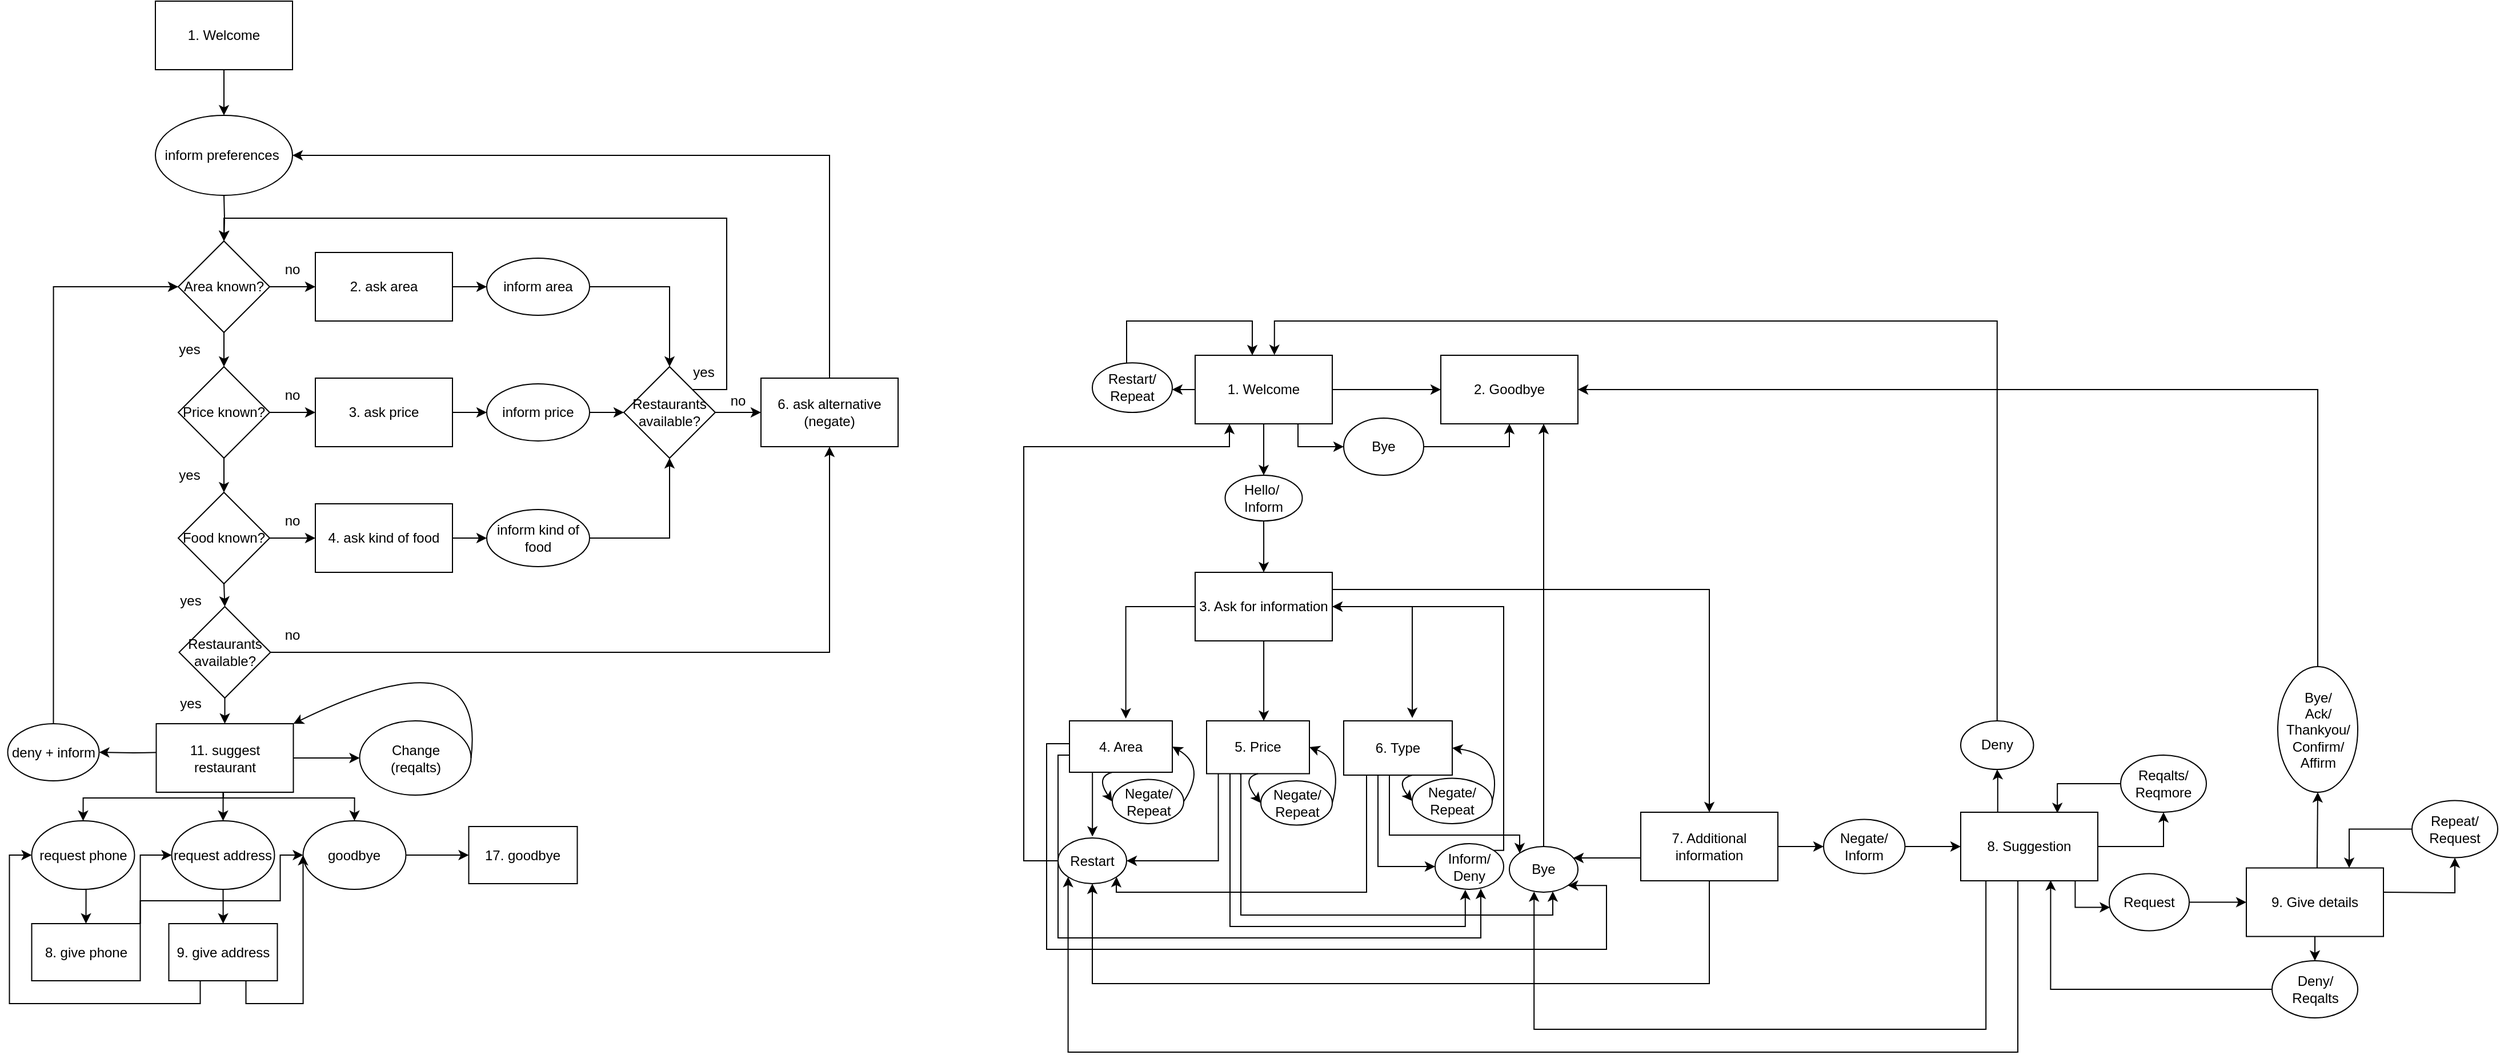 <mxfile version="22.0.0" type="github">
  <diagram name="Seite-1" id="Z--VdE2tIObyakfptAN0">
    <mxGraphModel dx="1434" dy="782" grid="1" gridSize="10" guides="1" tooltips="1" connect="1" arrows="1" fold="1" page="1" pageScale="1" pageWidth="850" pageHeight="1100" math="0" shadow="0">
      <root>
        <mxCell id="0" />
        <mxCell id="1" parent="0" />
        <mxCell id="nFKd9XZwk59usLzo8zVO-6" style="edgeStyle=orthogonalEdgeStyle;rounded=0;orthogonalLoop=1;jettySize=auto;html=1;exitX=0.5;exitY=1;exitDx=0;exitDy=0;entryX=0.5;entryY=0;entryDx=0;entryDy=0;" parent="1" source="nFKd9XZwk59usLzo8zVO-4" target="nFKd9XZwk59usLzo8zVO-13" edge="1">
          <mxGeometry relative="1" as="geometry">
            <mxPoint x="210" y="180" as="targetPoint" />
          </mxGeometry>
        </mxCell>
        <mxCell id="nFKd9XZwk59usLzo8zVO-4" value="1. Welcome" style="rounded=0;whiteSpace=wrap;html=1;" parent="1" vertex="1">
          <mxGeometry x="150" y="70" width="120" height="60" as="geometry" />
        </mxCell>
        <mxCell id="nFKd9XZwk59usLzo8zVO-11" style="edgeStyle=orthogonalEdgeStyle;rounded=0;orthogonalLoop=1;jettySize=auto;html=1;exitX=0.5;exitY=1;exitDx=0;exitDy=0;entryX=0.5;entryY=0;entryDx=0;entryDy=0;" parent="1" target="nFKd9XZwk59usLzo8zVO-12" edge="1">
          <mxGeometry relative="1" as="geometry">
            <mxPoint x="210" y="240" as="sourcePoint" />
            <mxPoint x="210" y="280" as="targetPoint" />
          </mxGeometry>
        </mxCell>
        <mxCell id="nFKd9XZwk59usLzo8zVO-16" style="edgeStyle=orthogonalEdgeStyle;rounded=0;orthogonalLoop=1;jettySize=auto;html=1;exitX=0.5;exitY=1;exitDx=0;exitDy=0;entryX=0.5;entryY=0;entryDx=0;entryDy=0;" parent="1" source="nFKd9XZwk59usLzo8zVO-12" target="nFKd9XZwk59usLzo8zVO-15" edge="1">
          <mxGeometry relative="1" as="geometry" />
        </mxCell>
        <mxCell id="nFKd9XZwk59usLzo8zVO-18" style="edgeStyle=orthogonalEdgeStyle;rounded=0;orthogonalLoop=1;jettySize=auto;html=1;exitX=1;exitY=0.5;exitDx=0;exitDy=0;" parent="1" source="nFKd9XZwk59usLzo8zVO-12" target="nFKd9XZwk59usLzo8zVO-14" edge="1">
          <mxGeometry relative="1" as="geometry" />
        </mxCell>
        <mxCell id="nFKd9XZwk59usLzo8zVO-12" value="Area known?" style="rhombus;whiteSpace=wrap;html=1;" parent="1" vertex="1">
          <mxGeometry x="170" y="280" width="80" height="80" as="geometry" />
        </mxCell>
        <mxCell id="nFKd9XZwk59usLzo8zVO-13" value="inform preferences&amp;nbsp;" style="ellipse;whiteSpace=wrap;html=1;" parent="1" vertex="1">
          <mxGeometry x="150" y="170" width="120" height="70" as="geometry" />
        </mxCell>
        <mxCell id="nFKd9XZwk59usLzo8zVO-37" style="edgeStyle=orthogonalEdgeStyle;rounded=0;orthogonalLoop=1;jettySize=auto;html=1;exitX=1;exitY=0.5;exitDx=0;exitDy=0;entryX=0;entryY=0.5;entryDx=0;entryDy=0;" parent="1" source="nFKd9XZwk59usLzo8zVO-14" target="nFKd9XZwk59usLzo8zVO-30" edge="1">
          <mxGeometry relative="1" as="geometry" />
        </mxCell>
        <mxCell id="nFKd9XZwk59usLzo8zVO-14" value="2. ask area" style="rounded=0;whiteSpace=wrap;html=1;" parent="1" vertex="1">
          <mxGeometry x="290" y="290" width="120" height="60" as="geometry" />
        </mxCell>
        <mxCell id="nFKd9XZwk59usLzo8zVO-21" style="edgeStyle=orthogonalEdgeStyle;rounded=0;orthogonalLoop=1;jettySize=auto;html=1;exitX=0.5;exitY=1;exitDx=0;exitDy=0;entryX=0.5;entryY=0;entryDx=0;entryDy=0;" parent="1" source="nFKd9XZwk59usLzo8zVO-15" target="nFKd9XZwk59usLzo8zVO-20" edge="1">
          <mxGeometry relative="1" as="geometry" />
        </mxCell>
        <mxCell id="nFKd9XZwk59usLzo8zVO-27" style="edgeStyle=orthogonalEdgeStyle;rounded=0;orthogonalLoop=1;jettySize=auto;html=1;exitX=1;exitY=0.5;exitDx=0;exitDy=0;entryX=0;entryY=0.5;entryDx=0;entryDy=0;" parent="1" source="nFKd9XZwk59usLzo8zVO-15" target="nFKd9XZwk59usLzo8zVO-23" edge="1">
          <mxGeometry relative="1" as="geometry" />
        </mxCell>
        <mxCell id="nFKd9XZwk59usLzo8zVO-15" value="Price known?" style="rhombus;whiteSpace=wrap;html=1;" parent="1" vertex="1">
          <mxGeometry x="170" y="390" width="80" height="80" as="geometry" />
        </mxCell>
        <mxCell id="nFKd9XZwk59usLzo8zVO-17" value="yes" style="text;html=1;strokeColor=none;fillColor=none;align=center;verticalAlign=middle;whiteSpace=wrap;rounded=0;" parent="1" vertex="1">
          <mxGeometry x="150" y="360" width="60" height="30" as="geometry" />
        </mxCell>
        <mxCell id="nFKd9XZwk59usLzo8zVO-19" value="no" style="text;html=1;strokeColor=none;fillColor=none;align=center;verticalAlign=middle;whiteSpace=wrap;rounded=0;" parent="1" vertex="1">
          <mxGeometry x="240" y="290" width="60" height="30" as="geometry" />
        </mxCell>
        <mxCell id="nFKd9XZwk59usLzo8zVO-28" style="edgeStyle=orthogonalEdgeStyle;rounded=0;orthogonalLoop=1;jettySize=auto;html=1;exitX=1;exitY=0.5;exitDx=0;exitDy=0;entryX=0;entryY=0.5;entryDx=0;entryDy=0;" parent="1" source="nFKd9XZwk59usLzo8zVO-20" target="nFKd9XZwk59usLzo8zVO-25" edge="1">
          <mxGeometry relative="1" as="geometry" />
        </mxCell>
        <mxCell id="bP_TAvZEBF7LXmz3NIP_-32" style="edgeStyle=orthogonalEdgeStyle;rounded=0;orthogonalLoop=1;jettySize=auto;html=1;exitX=0.5;exitY=1;exitDx=0;exitDy=0;entryX=0.5;entryY=0;entryDx=0;entryDy=0;" parent="1" source="nFKd9XZwk59usLzo8zVO-20" target="bP_TAvZEBF7LXmz3NIP_-31" edge="1">
          <mxGeometry relative="1" as="geometry" />
        </mxCell>
        <mxCell id="nFKd9XZwk59usLzo8zVO-20" value="Food known?" style="rhombus;whiteSpace=wrap;html=1;" parent="1" vertex="1">
          <mxGeometry x="170" y="500" width="80" height="80" as="geometry" />
        </mxCell>
        <mxCell id="nFKd9XZwk59usLzo8zVO-22" value="yes" style="text;html=1;strokeColor=none;fillColor=none;align=center;verticalAlign=middle;whiteSpace=wrap;rounded=0;" parent="1" vertex="1">
          <mxGeometry x="150" y="470" width="60" height="30" as="geometry" />
        </mxCell>
        <mxCell id="nFKd9XZwk59usLzo8zVO-38" style="edgeStyle=orthogonalEdgeStyle;rounded=0;orthogonalLoop=1;jettySize=auto;html=1;exitX=1;exitY=0.5;exitDx=0;exitDy=0;entryX=0;entryY=0.5;entryDx=0;entryDy=0;" parent="1" source="nFKd9XZwk59usLzo8zVO-23" target="nFKd9XZwk59usLzo8zVO-35" edge="1">
          <mxGeometry relative="1" as="geometry" />
        </mxCell>
        <mxCell id="nFKd9XZwk59usLzo8zVO-23" value="3. ask price" style="rounded=0;whiteSpace=wrap;html=1;" parent="1" vertex="1">
          <mxGeometry x="290" y="400" width="120" height="60" as="geometry" />
        </mxCell>
        <mxCell id="nFKd9XZwk59usLzo8zVO-24" value="no" style="text;html=1;strokeColor=none;fillColor=none;align=center;verticalAlign=middle;whiteSpace=wrap;rounded=0;" parent="1" vertex="1">
          <mxGeometry x="240" y="400" width="60" height="30" as="geometry" />
        </mxCell>
        <mxCell id="nFKd9XZwk59usLzo8zVO-44" style="edgeStyle=orthogonalEdgeStyle;rounded=0;orthogonalLoop=1;jettySize=auto;html=1;exitX=1;exitY=0.5;exitDx=0;exitDy=0;entryX=0;entryY=0.5;entryDx=0;entryDy=0;" parent="1" source="nFKd9XZwk59usLzo8zVO-25" target="nFKd9XZwk59usLzo8zVO-41" edge="1">
          <mxGeometry relative="1" as="geometry" />
        </mxCell>
        <mxCell id="nFKd9XZwk59usLzo8zVO-25" value="4. ask kind of food" style="rounded=0;whiteSpace=wrap;html=1;" parent="1" vertex="1">
          <mxGeometry x="290" y="510" width="120" height="60" as="geometry" />
        </mxCell>
        <mxCell id="nFKd9XZwk59usLzo8zVO-26" value="no" style="text;html=1;strokeColor=none;fillColor=none;align=center;verticalAlign=middle;whiteSpace=wrap;rounded=0;" parent="1" vertex="1">
          <mxGeometry x="240" y="510" width="60" height="30" as="geometry" />
        </mxCell>
        <mxCell id="bP_TAvZEBF7LXmz3NIP_-22" style="edgeStyle=orthogonalEdgeStyle;rounded=0;orthogonalLoop=1;jettySize=auto;html=1;exitX=1;exitY=0.5;exitDx=0;exitDy=0;entryX=0.5;entryY=0;entryDx=0;entryDy=0;" parent="1" source="nFKd9XZwk59usLzo8zVO-30" target="nFKd9XZwk59usLzo8zVO-54" edge="1">
          <mxGeometry relative="1" as="geometry" />
        </mxCell>
        <mxCell id="nFKd9XZwk59usLzo8zVO-30" value="inform area" style="ellipse;whiteSpace=wrap;html=1;" parent="1" vertex="1">
          <mxGeometry x="440" y="295" width="90" height="50" as="geometry" />
        </mxCell>
        <mxCell id="bP_TAvZEBF7LXmz3NIP_-23" style="edgeStyle=orthogonalEdgeStyle;rounded=0;orthogonalLoop=1;jettySize=auto;html=1;exitX=1;exitY=0.5;exitDx=0;exitDy=0;entryX=0;entryY=0.5;entryDx=0;entryDy=0;" parent="1" source="nFKd9XZwk59usLzo8zVO-35" target="nFKd9XZwk59usLzo8zVO-54" edge="1">
          <mxGeometry relative="1" as="geometry" />
        </mxCell>
        <mxCell id="nFKd9XZwk59usLzo8zVO-35" value="inform price" style="ellipse;whiteSpace=wrap;html=1;" parent="1" vertex="1">
          <mxGeometry x="440" y="405" width="90" height="50" as="geometry" />
        </mxCell>
        <mxCell id="bP_TAvZEBF7LXmz3NIP_-24" style="edgeStyle=orthogonalEdgeStyle;rounded=0;orthogonalLoop=1;jettySize=auto;html=1;exitX=1;exitY=0.5;exitDx=0;exitDy=0;entryX=0.5;entryY=1;entryDx=0;entryDy=0;" parent="1" source="nFKd9XZwk59usLzo8zVO-41" target="nFKd9XZwk59usLzo8zVO-54" edge="1">
          <mxGeometry relative="1" as="geometry" />
        </mxCell>
        <mxCell id="nFKd9XZwk59usLzo8zVO-41" value="inform kind of food" style="ellipse;whiteSpace=wrap;html=1;" parent="1" vertex="1">
          <mxGeometry x="440" y="515" width="90" height="50" as="geometry" />
        </mxCell>
        <mxCell id="nFKd9XZwk59usLzo8zVO-48" style="edgeStyle=orthogonalEdgeStyle;rounded=0;orthogonalLoop=1;jettySize=auto;html=1;exitX=0;exitY=0.5;exitDx=0;exitDy=0;entryX=1;entryY=0.5;entryDx=0;entryDy=0;" parent="1" target="nFKd9XZwk59usLzo8zVO-47" edge="1">
          <mxGeometry relative="1" as="geometry">
            <mxPoint x="160.75" y="727.5" as="sourcePoint" />
          </mxGeometry>
        </mxCell>
        <mxCell id="nFKd9XZwk59usLzo8zVO-49" style="edgeStyle=orthogonalEdgeStyle;rounded=0;orthogonalLoop=1;jettySize=auto;html=1;exitX=0.5;exitY=0;exitDx=0;exitDy=0;entryX=0;entryY=0.5;entryDx=0;entryDy=0;" parent="1" source="nFKd9XZwk59usLzo8zVO-47" target="nFKd9XZwk59usLzo8zVO-12" edge="1">
          <mxGeometry relative="1" as="geometry" />
        </mxCell>
        <mxCell id="nFKd9XZwk59usLzo8zVO-47" value="deny + inform" style="ellipse;whiteSpace=wrap;html=1;" parent="1" vertex="1">
          <mxGeometry x="20.75" y="702.5" width="80" height="50" as="geometry" />
        </mxCell>
        <mxCell id="bP_TAvZEBF7LXmz3NIP_-30" style="edgeStyle=orthogonalEdgeStyle;rounded=0;orthogonalLoop=1;jettySize=auto;html=1;exitX=0.5;exitY=0;exitDx=0;exitDy=0;entryX=1;entryY=0.5;entryDx=0;entryDy=0;" parent="1" source="nFKd9XZwk59usLzo8zVO-53" target="nFKd9XZwk59usLzo8zVO-13" edge="1">
          <mxGeometry relative="1" as="geometry" />
        </mxCell>
        <mxCell id="nFKd9XZwk59usLzo8zVO-53" value="6. ask alternative (negate)" style="rounded=0;whiteSpace=wrap;html=1;" parent="1" vertex="1">
          <mxGeometry x="680" y="400" width="120" height="60" as="geometry" />
        </mxCell>
        <mxCell id="bP_TAvZEBF7LXmz3NIP_-25" style="edgeStyle=orthogonalEdgeStyle;rounded=0;orthogonalLoop=1;jettySize=auto;html=1;exitX=1;exitY=0.5;exitDx=0;exitDy=0;entryX=0;entryY=0.5;entryDx=0;entryDy=0;" parent="1" source="nFKd9XZwk59usLzo8zVO-54" target="nFKd9XZwk59usLzo8zVO-53" edge="1">
          <mxGeometry relative="1" as="geometry" />
        </mxCell>
        <mxCell id="bP_TAvZEBF7LXmz3NIP_-26" style="edgeStyle=orthogonalEdgeStyle;rounded=0;orthogonalLoop=1;jettySize=auto;html=1;exitX=1;exitY=0;exitDx=0;exitDy=0;entryX=0.5;entryY=0;entryDx=0;entryDy=0;" parent="1" source="nFKd9XZwk59usLzo8zVO-54" target="nFKd9XZwk59usLzo8zVO-12" edge="1">
          <mxGeometry relative="1" as="geometry">
            <Array as="points">
              <mxPoint x="650" y="410" />
              <mxPoint x="650" y="260" />
              <mxPoint x="210" y="260" />
            </Array>
          </mxGeometry>
        </mxCell>
        <mxCell id="nFKd9XZwk59usLzo8zVO-54" value="Restaurants available?" style="rhombus;whiteSpace=wrap;html=1;" parent="1" vertex="1">
          <mxGeometry x="560" y="390" width="80" height="80" as="geometry" />
        </mxCell>
        <mxCell id="nFKd9XZwk59usLzo8zVO-60" style="edgeStyle=orthogonalEdgeStyle;rounded=0;orthogonalLoop=1;jettySize=auto;html=1;exitX=1;exitY=0.5;exitDx=0;exitDy=0;entryX=0;entryY=0.5;entryDx=0;entryDy=0;" parent="1" source="nFKd9XZwk59usLzo8zVO-55" target="nFKd9XZwk59usLzo8zVO-59" edge="1">
          <mxGeometry relative="1" as="geometry" />
        </mxCell>
        <mxCell id="bP_TAvZEBF7LXmz3NIP_-2" style="edgeStyle=orthogonalEdgeStyle;rounded=0;orthogonalLoop=1;jettySize=auto;html=1;exitX=0.5;exitY=1;exitDx=0;exitDy=0;entryX=0.5;entryY=0;entryDx=0;entryDy=0;" parent="1" source="nFKd9XZwk59usLzo8zVO-55" target="nFKd9XZwk59usLzo8zVO-65" edge="1">
          <mxGeometry relative="1" as="geometry" />
        </mxCell>
        <mxCell id="bP_TAvZEBF7LXmz3NIP_-5" style="edgeStyle=orthogonalEdgeStyle;rounded=0;orthogonalLoop=1;jettySize=auto;html=1;exitX=0.488;exitY=0.993;exitDx=0;exitDy=0;entryX=0.5;entryY=0;entryDx=0;entryDy=0;exitPerimeter=0;" parent="1" source="nFKd9XZwk59usLzo8zVO-55" target="nFKd9XZwk59usLzo8zVO-64" edge="1">
          <mxGeometry relative="1" as="geometry">
            <Array as="points">
              <mxPoint x="209.75" y="767.5" />
              <mxPoint x="86.75" y="767.5" />
            </Array>
          </mxGeometry>
        </mxCell>
        <mxCell id="bP_TAvZEBF7LXmz3NIP_-6" style="edgeStyle=orthogonalEdgeStyle;rounded=0;orthogonalLoop=1;jettySize=auto;html=1;exitX=0.49;exitY=0.997;exitDx=0;exitDy=0;entryX=0.5;entryY=0;entryDx=0;entryDy=0;exitPerimeter=0;" parent="1" source="nFKd9XZwk59usLzo8zVO-55" target="nFKd9XZwk59usLzo8zVO-66" edge="1">
          <mxGeometry relative="1" as="geometry">
            <Array as="points">
              <mxPoint x="209.75" y="767.5" />
              <mxPoint x="323.75" y="767.5" />
            </Array>
          </mxGeometry>
        </mxCell>
        <mxCell id="nFKd9XZwk59usLzo8zVO-55" value="11. suggest restaurant" style="rounded=0;whiteSpace=wrap;html=1;" parent="1" vertex="1">
          <mxGeometry x="150.75" y="702.5" width="120" height="60" as="geometry" />
        </mxCell>
        <mxCell id="nFKd9XZwk59usLzo8zVO-58" value="yes" style="text;html=1;strokeColor=none;fillColor=none;align=center;verticalAlign=middle;whiteSpace=wrap;rounded=0;" parent="1" vertex="1">
          <mxGeometry x="150.75" y="580" width="60" height="30" as="geometry" />
        </mxCell>
        <mxCell id="nFKd9XZwk59usLzo8zVO-59" value="Change&lt;br style=&quot;border-color: var(--border-color);&quot;&gt;(reqalts)" style="ellipse;whiteSpace=wrap;html=1;" parent="1" vertex="1">
          <mxGeometry x="328.75" y="700" width="97.5" height="65" as="geometry" />
        </mxCell>
        <mxCell id="nFKd9XZwk59usLzo8zVO-63" value="" style="curved=1;endArrow=classic;html=1;rounded=0;exitX=1;exitY=0.5;exitDx=0;exitDy=0;entryX=1;entryY=0;entryDx=0;entryDy=0;" parent="1" source="nFKd9XZwk59usLzo8zVO-59" target="nFKd9XZwk59usLzo8zVO-55" edge="1">
          <mxGeometry width="50" height="50" relative="1" as="geometry">
            <mxPoint x="390" y="620" as="sourcePoint" />
            <mxPoint x="440" y="570" as="targetPoint" />
            <Array as="points">
              <mxPoint x="440" y="620" />
            </Array>
          </mxGeometry>
        </mxCell>
        <mxCell id="bP_TAvZEBF7LXmz3NIP_-7" style="edgeStyle=orthogonalEdgeStyle;rounded=0;orthogonalLoop=1;jettySize=auto;html=1;exitX=0.5;exitY=1;exitDx=0;exitDy=0;entryX=0.5;entryY=0;entryDx=0;entryDy=0;" parent="1" source="nFKd9XZwk59usLzo8zVO-64" target="nFKd9XZwk59usLzo8zVO-67" edge="1">
          <mxGeometry relative="1" as="geometry" />
        </mxCell>
        <mxCell id="nFKd9XZwk59usLzo8zVO-64" value="request phone" style="ellipse;whiteSpace=wrap;html=1;" parent="1" vertex="1">
          <mxGeometry x="41.75" y="787.5" width="90" height="60" as="geometry" />
        </mxCell>
        <mxCell id="bP_TAvZEBF7LXmz3NIP_-16" style="edgeStyle=orthogonalEdgeStyle;rounded=0;orthogonalLoop=1;jettySize=auto;html=1;exitX=0.5;exitY=1;exitDx=0;exitDy=0;" parent="1" source="nFKd9XZwk59usLzo8zVO-65" target="nFKd9XZwk59usLzo8zVO-68" edge="1">
          <mxGeometry relative="1" as="geometry" />
        </mxCell>
        <mxCell id="nFKd9XZwk59usLzo8zVO-65" value="request address" style="ellipse;whiteSpace=wrap;html=1;" parent="1" vertex="1">
          <mxGeometry x="164.25" y="787.5" width="90" height="60" as="geometry" />
        </mxCell>
        <mxCell id="bP_TAvZEBF7LXmz3NIP_-21" style="edgeStyle=orthogonalEdgeStyle;rounded=0;orthogonalLoop=1;jettySize=auto;html=1;exitX=1;exitY=0.5;exitDx=0;exitDy=0;entryX=0;entryY=0.5;entryDx=0;entryDy=0;" parent="1" source="nFKd9XZwk59usLzo8zVO-66" target="nFKd9XZwk59usLzo8zVO-70" edge="1">
          <mxGeometry relative="1" as="geometry" />
        </mxCell>
        <mxCell id="nFKd9XZwk59usLzo8zVO-66" value="goodbye" style="ellipse;whiteSpace=wrap;html=1;" parent="1" vertex="1">
          <mxGeometry x="279.25" y="787.5" width="90" height="60" as="geometry" />
        </mxCell>
        <mxCell id="bP_TAvZEBF7LXmz3NIP_-14" style="edgeStyle=orthogonalEdgeStyle;rounded=0;orthogonalLoop=1;jettySize=auto;html=1;exitX=1;exitY=0;exitDx=0;exitDy=0;entryX=0;entryY=0.5;entryDx=0;entryDy=0;" parent="1" source="nFKd9XZwk59usLzo8zVO-67" target="nFKd9XZwk59usLzo8zVO-65" edge="1">
          <mxGeometry relative="1" as="geometry" />
        </mxCell>
        <mxCell id="bP_TAvZEBF7LXmz3NIP_-15" style="edgeStyle=orthogonalEdgeStyle;rounded=0;orthogonalLoop=1;jettySize=auto;html=1;exitX=1;exitY=0;exitDx=0;exitDy=0;entryX=0;entryY=0.5;entryDx=0;entryDy=0;" parent="1" source="nFKd9XZwk59usLzo8zVO-67" target="nFKd9XZwk59usLzo8zVO-66" edge="1">
          <mxGeometry relative="1" as="geometry">
            <Array as="points">
              <mxPoint x="136.25" y="857.5" />
              <mxPoint x="259.25" y="857.5" />
              <mxPoint x="259.25" y="817.5" />
            </Array>
          </mxGeometry>
        </mxCell>
        <mxCell id="nFKd9XZwk59usLzo8zVO-67" value="8. give phone" style="rounded=0;whiteSpace=wrap;html=1;" parent="1" vertex="1">
          <mxGeometry x="41.75" y="877.5" width="95" height="50" as="geometry" />
        </mxCell>
        <mxCell id="bP_TAvZEBF7LXmz3NIP_-17" style="edgeStyle=orthogonalEdgeStyle;rounded=0;orthogonalLoop=1;jettySize=auto;html=1;exitX=0;exitY=0;exitDx=0;exitDy=0;" parent="1" source="nFKd9XZwk59usLzo8zVO-68" edge="1">
          <mxGeometry relative="1" as="geometry">
            <mxPoint x="161.56" y="877.5" as="targetPoint" />
          </mxGeometry>
        </mxCell>
        <mxCell id="bP_TAvZEBF7LXmz3NIP_-19" style="edgeStyle=orthogonalEdgeStyle;rounded=0;orthogonalLoop=1;jettySize=auto;html=1;exitX=0.5;exitY=1;exitDx=0;exitDy=0;entryX=0;entryY=0.5;entryDx=0;entryDy=0;" parent="1" source="nFKd9XZwk59usLzo8zVO-68" target="nFKd9XZwk59usLzo8zVO-64" edge="1">
          <mxGeometry relative="1" as="geometry">
            <Array as="points">
              <mxPoint x="189.25" y="927.5" />
              <mxPoint x="189.25" y="947.5" />
              <mxPoint x="22.25" y="947.5" />
              <mxPoint x="22.25" y="817.5" />
            </Array>
          </mxGeometry>
        </mxCell>
        <mxCell id="bP_TAvZEBF7LXmz3NIP_-20" style="edgeStyle=orthogonalEdgeStyle;rounded=0;orthogonalLoop=1;jettySize=auto;html=1;exitX=0.5;exitY=1;exitDx=0;exitDy=0;" parent="1" source="nFKd9XZwk59usLzo8zVO-68" edge="1">
          <mxGeometry relative="1" as="geometry">
            <mxPoint x="279.25" y="817.5" as="targetPoint" />
            <Array as="points">
              <mxPoint x="229.25" y="927.5" />
              <mxPoint x="229.25" y="947.5" />
              <mxPoint x="279.25" y="947.5" />
            </Array>
          </mxGeometry>
        </mxCell>
        <mxCell id="nFKd9XZwk59usLzo8zVO-68" value="9. give address" style="rounded=0;whiteSpace=wrap;html=1;" parent="1" vertex="1">
          <mxGeometry x="161.75" y="877.5" width="95" height="50" as="geometry" />
        </mxCell>
        <mxCell id="nFKd9XZwk59usLzo8zVO-70" value="17. goodbye" style="rounded=0;whiteSpace=wrap;html=1;" parent="1" vertex="1">
          <mxGeometry x="424.25" y="792.5" width="95" height="50" as="geometry" />
        </mxCell>
        <mxCell id="bP_TAvZEBF7LXmz3NIP_-28" value="no" style="text;html=1;strokeColor=none;fillColor=none;align=center;verticalAlign=middle;whiteSpace=wrap;rounded=0;" parent="1" vertex="1">
          <mxGeometry x="630" y="405" width="60" height="30" as="geometry" />
        </mxCell>
        <mxCell id="bP_TAvZEBF7LXmz3NIP_-29" value="yes" style="text;html=1;strokeColor=none;fillColor=none;align=center;verticalAlign=middle;whiteSpace=wrap;rounded=0;" parent="1" vertex="1">
          <mxGeometry x="600" y="380" width="60" height="30" as="geometry" />
        </mxCell>
        <mxCell id="bP_TAvZEBF7LXmz3NIP_-33" style="edgeStyle=orthogonalEdgeStyle;rounded=0;orthogonalLoop=1;jettySize=auto;html=1;exitX=0.5;exitY=1;exitDx=0;exitDy=0;entryX=0.5;entryY=0;entryDx=0;entryDy=0;" parent="1" source="bP_TAvZEBF7LXmz3NIP_-31" target="nFKd9XZwk59usLzo8zVO-55" edge="1">
          <mxGeometry relative="1" as="geometry" />
        </mxCell>
        <mxCell id="bP_TAvZEBF7LXmz3NIP_-35" style="edgeStyle=orthogonalEdgeStyle;rounded=0;orthogonalLoop=1;jettySize=auto;html=1;exitX=1;exitY=0.5;exitDx=0;exitDy=0;entryX=0.5;entryY=1;entryDx=0;entryDy=0;" parent="1" source="bP_TAvZEBF7LXmz3NIP_-31" target="nFKd9XZwk59usLzo8zVO-53" edge="1">
          <mxGeometry relative="1" as="geometry" />
        </mxCell>
        <mxCell id="bP_TAvZEBF7LXmz3NIP_-31" value="Restaurants available?" style="rhombus;whiteSpace=wrap;html=1;" parent="1" vertex="1">
          <mxGeometry x="170.75" y="600" width="80" height="80" as="geometry" />
        </mxCell>
        <mxCell id="bP_TAvZEBF7LXmz3NIP_-34" value="yes" style="text;html=1;strokeColor=none;fillColor=none;align=center;verticalAlign=middle;whiteSpace=wrap;rounded=0;" parent="1" vertex="1">
          <mxGeometry x="150.75" y="670" width="60" height="30" as="geometry" />
        </mxCell>
        <mxCell id="bP_TAvZEBF7LXmz3NIP_-36" value="no" style="text;html=1;strokeColor=none;fillColor=none;align=center;verticalAlign=middle;whiteSpace=wrap;rounded=0;" parent="1" vertex="1">
          <mxGeometry x="240" y="610" width="60" height="30" as="geometry" />
        </mxCell>
        <mxCell id="SjfyB3PK_ZTr_FAXUnH7-68" style="edgeStyle=orthogonalEdgeStyle;rounded=0;orthogonalLoop=1;jettySize=auto;html=1;entryX=0;entryY=0.5;entryDx=0;entryDy=0;" parent="1" source="SjfyB3PK_ZTr_FAXUnH7-66" target="SjfyB3PK_ZTr_FAXUnH7-67" edge="1">
          <mxGeometry relative="1" as="geometry" />
        </mxCell>
        <mxCell id="SjfyB3PK_ZTr_FAXUnH7-71" style="edgeStyle=orthogonalEdgeStyle;rounded=0;orthogonalLoop=1;jettySize=auto;html=1;entryX=0.5;entryY=0;entryDx=0;entryDy=0;" parent="1" source="SjfyB3PK_ZTr_FAXUnH7-66" target="SjfyB3PK_ZTr_FAXUnH7-70" edge="1">
          <mxGeometry relative="1" as="geometry" />
        </mxCell>
        <mxCell id="SjfyB3PK_ZTr_FAXUnH7-74" style="edgeStyle=orthogonalEdgeStyle;rounded=0;orthogonalLoop=1;jettySize=auto;html=1;entryX=0;entryY=0.5;entryDx=0;entryDy=0;exitX=0.25;exitY=0;exitDx=0;exitDy=0;" parent="1" source="SjfyB3PK_ZTr_FAXUnH7-66" target="SjfyB3PK_ZTr_FAXUnH7-73" edge="1">
          <mxGeometry relative="1" as="geometry">
            <Array as="points">
              <mxPoint x="1150" y="460" />
            </Array>
          </mxGeometry>
        </mxCell>
        <mxCell id="SjfyB3PK_ZTr_FAXUnH7-81" style="edgeStyle=orthogonalEdgeStyle;rounded=0;orthogonalLoop=1;jettySize=auto;html=1;" parent="1" source="SjfyB3PK_ZTr_FAXUnH7-66" target="SjfyB3PK_ZTr_FAXUnH7-80" edge="1">
          <mxGeometry relative="1" as="geometry">
            <Array as="points">
              <mxPoint x="1040" y="420" />
              <mxPoint x="1040" y="420" />
            </Array>
          </mxGeometry>
        </mxCell>
        <mxCell id="SjfyB3PK_ZTr_FAXUnH7-66" value="1. Welcome" style="rounded=0;whiteSpace=wrap;html=1;direction=west;" parent="1" vertex="1">
          <mxGeometry x="1060" y="380" width="120" height="60" as="geometry" />
        </mxCell>
        <mxCell id="SjfyB3PK_ZTr_FAXUnH7-67" value="2. Goodbye" style="rounded=0;whiteSpace=wrap;html=1;" parent="1" vertex="1">
          <mxGeometry x="1275" y="380" width="120" height="60" as="geometry" />
        </mxCell>
        <mxCell id="SjfyB3PK_ZTr_FAXUnH7-88" style="edgeStyle=orthogonalEdgeStyle;rounded=0;orthogonalLoop=1;jettySize=auto;html=1;entryX=0.548;entryY=-0.044;entryDx=0;entryDy=0;entryPerimeter=0;exitX=0;exitY=0.5;exitDx=0;exitDy=0;" parent="1" source="SjfyB3PK_ZTr_FAXUnH7-69" target="SjfyB3PK_ZTr_FAXUnH7-83" edge="1">
          <mxGeometry relative="1" as="geometry">
            <mxPoint x="1030" y="690" as="targetPoint" />
          </mxGeometry>
        </mxCell>
        <mxCell id="SjfyB3PK_ZTr_FAXUnH7-91" style="edgeStyle=orthogonalEdgeStyle;rounded=0;orthogonalLoop=1;jettySize=auto;html=1;exitX=1;exitY=0.5;exitDx=0;exitDy=0;entryX=0.632;entryY=-0.053;entryDx=0;entryDy=0;entryPerimeter=0;" parent="1" source="SjfyB3PK_ZTr_FAXUnH7-69" target="SjfyB3PK_ZTr_FAXUnH7-86" edge="1">
          <mxGeometry relative="1" as="geometry" />
        </mxCell>
        <mxCell id="SjfyB3PK_ZTr_FAXUnH7-134" style="edgeStyle=orthogonalEdgeStyle;rounded=0;orthogonalLoop=1;jettySize=auto;html=1;exitX=1;exitY=0.25;exitDx=0;exitDy=0;entryX=0.5;entryY=0;entryDx=0;entryDy=0;" parent="1" source="SjfyB3PK_ZTr_FAXUnH7-69" target="SjfyB3PK_ZTr_FAXUnH7-132" edge="1">
          <mxGeometry relative="1" as="geometry">
            <Array as="points">
              <mxPoint x="1510" y="585" />
            </Array>
          </mxGeometry>
        </mxCell>
        <mxCell id="SjfyB3PK_ZTr_FAXUnH7-69" value="3. Ask for information" style="rounded=0;whiteSpace=wrap;html=1;" parent="1" vertex="1">
          <mxGeometry x="1060" y="570" width="120" height="60" as="geometry" />
        </mxCell>
        <mxCell id="SjfyB3PK_ZTr_FAXUnH7-72" style="edgeStyle=orthogonalEdgeStyle;rounded=0;orthogonalLoop=1;jettySize=auto;html=1;entryX=0.5;entryY=0;entryDx=0;entryDy=0;" parent="1" source="SjfyB3PK_ZTr_FAXUnH7-70" target="SjfyB3PK_ZTr_FAXUnH7-69" edge="1">
          <mxGeometry relative="1" as="geometry" />
        </mxCell>
        <mxCell id="SjfyB3PK_ZTr_FAXUnH7-70" value="Hello/&amp;nbsp;&lt;br&gt;Inform" style="ellipse;whiteSpace=wrap;html=1;" parent="1" vertex="1">
          <mxGeometry x="1086.25" y="485" width="67.5" height="40" as="geometry" />
        </mxCell>
        <mxCell id="SjfyB3PK_ZTr_FAXUnH7-75" style="edgeStyle=orthogonalEdgeStyle;rounded=0;orthogonalLoop=1;jettySize=auto;html=1;entryX=0.5;entryY=1;entryDx=0;entryDy=0;" parent="1" source="SjfyB3PK_ZTr_FAXUnH7-73" target="SjfyB3PK_ZTr_FAXUnH7-67" edge="1">
          <mxGeometry relative="1" as="geometry" />
        </mxCell>
        <mxCell id="SjfyB3PK_ZTr_FAXUnH7-73" value="Bye" style="ellipse;whiteSpace=wrap;html=1;" parent="1" vertex="1">
          <mxGeometry x="1190" y="435" width="70" height="50" as="geometry" />
        </mxCell>
        <mxCell id="SjfyB3PK_ZTr_FAXUnH7-82" style="edgeStyle=orthogonalEdgeStyle;rounded=0;orthogonalLoop=1;jettySize=auto;html=1;" parent="1" source="SjfyB3PK_ZTr_FAXUnH7-80" edge="1">
          <mxGeometry relative="1" as="geometry">
            <mxPoint x="1110" y="380" as="targetPoint" />
            <Array as="points">
              <mxPoint x="1000" y="350" />
              <mxPoint x="1110" y="350" />
              <mxPoint x="1110" y="380" />
            </Array>
          </mxGeometry>
        </mxCell>
        <mxCell id="SjfyB3PK_ZTr_FAXUnH7-80" value="Restart/&lt;br&gt;Repeat" style="ellipse;whiteSpace=wrap;html=1;" parent="1" vertex="1">
          <mxGeometry x="970" y="386.66" width="70" height="43.34" as="geometry" />
        </mxCell>
        <mxCell id="SjfyB3PK_ZTr_FAXUnH7-126" style="edgeStyle=orthogonalEdgeStyle;rounded=0;orthogonalLoop=1;jettySize=auto;html=1;entryX=0.501;entryY=-0.03;entryDx=0;entryDy=0;entryPerimeter=0;" parent="1" source="SjfyB3PK_ZTr_FAXUnH7-83" target="SjfyB3PK_ZTr_FAXUnH7-98" edge="1">
          <mxGeometry relative="1" as="geometry">
            <Array as="points">
              <mxPoint x="970" y="801" />
            </Array>
          </mxGeometry>
        </mxCell>
        <mxCell id="SjfyB3PK_ZTr_FAXUnH7-127" style="edgeStyle=orthogonalEdgeStyle;rounded=0;orthogonalLoop=1;jettySize=auto;html=1;entryX=1;entryY=1;entryDx=0;entryDy=0;" parent="1" source="SjfyB3PK_ZTr_FAXUnH7-83" target="SjfyB3PK_ZTr_FAXUnH7-99" edge="1">
          <mxGeometry relative="1" as="geometry">
            <Array as="points">
              <mxPoint x="930" y="720" />
              <mxPoint x="930" y="900" />
              <mxPoint x="1420" y="900" />
              <mxPoint x="1420" y="844" />
            </Array>
          </mxGeometry>
        </mxCell>
        <mxCell id="SjfyB3PK_ZTr_FAXUnH7-128" style="edgeStyle=orthogonalEdgeStyle;rounded=0;orthogonalLoop=1;jettySize=auto;html=1;entryX=0.657;entryY=0.986;entryDx=0;entryDy=0;entryPerimeter=0;" parent="1" source="SjfyB3PK_ZTr_FAXUnH7-83" target="SjfyB3PK_ZTr_FAXUnH7-100" edge="1">
          <mxGeometry relative="1" as="geometry">
            <Array as="points">
              <mxPoint x="940" y="730" />
              <mxPoint x="940" y="890" />
              <mxPoint x="1310" y="890" />
              <mxPoint x="1310" y="847" />
            </Array>
          </mxGeometry>
        </mxCell>
        <mxCell id="SjfyB3PK_ZTr_FAXUnH7-83" value="4. Area" style="rounded=0;whiteSpace=wrap;html=1;" parent="1" vertex="1">
          <mxGeometry x="950" y="700" width="90" height="45" as="geometry" />
        </mxCell>
        <mxCell id="SjfyB3PK_ZTr_FAXUnH7-119" style="edgeStyle=orthogonalEdgeStyle;rounded=0;orthogonalLoop=1;jettySize=auto;html=1;entryX=0.633;entryY=0.982;entryDx=0;entryDy=0;entryPerimeter=0;exitX=0.322;exitY=1.002;exitDx=0;exitDy=0;exitPerimeter=0;" parent="1" source="SjfyB3PK_ZTr_FAXUnH7-85" target="SjfyB3PK_ZTr_FAXUnH7-99" edge="1">
          <mxGeometry relative="1" as="geometry">
            <Array as="points">
              <mxPoint x="1100" y="746" />
              <mxPoint x="1100" y="870" />
              <mxPoint x="1373" y="870" />
            </Array>
          </mxGeometry>
        </mxCell>
        <mxCell id="SjfyB3PK_ZTr_FAXUnH7-122" style="edgeStyle=orthogonalEdgeStyle;rounded=0;orthogonalLoop=1;jettySize=auto;html=1;exitX=0.114;exitY=0.989;exitDx=0;exitDy=0;entryX=1;entryY=0.5;entryDx=0;entryDy=0;exitPerimeter=0;" parent="1" source="SjfyB3PK_ZTr_FAXUnH7-85" target="SjfyB3PK_ZTr_FAXUnH7-98" edge="1">
          <mxGeometry relative="1" as="geometry">
            <Array as="points">
              <mxPoint x="1080" y="822" />
            </Array>
          </mxGeometry>
        </mxCell>
        <mxCell id="SjfyB3PK_ZTr_FAXUnH7-85" value="5. Price" style="rounded=0;whiteSpace=wrap;html=1;" parent="1" vertex="1">
          <mxGeometry x="1070" y="700" width="90" height="46.25" as="geometry" />
        </mxCell>
        <mxCell id="SjfyB3PK_ZTr_FAXUnH7-123" style="edgeStyle=orthogonalEdgeStyle;rounded=0;orthogonalLoop=1;jettySize=auto;html=1;exitX=0.25;exitY=1;exitDx=0;exitDy=0;entryX=0;entryY=0.5;entryDx=0;entryDy=0;" parent="1" source="SjfyB3PK_ZTr_FAXUnH7-86" target="SjfyB3PK_ZTr_FAXUnH7-100" edge="1">
          <mxGeometry relative="1" as="geometry">
            <Array as="points">
              <mxPoint x="1220" y="748" />
              <mxPoint x="1220" y="828" />
            </Array>
          </mxGeometry>
        </mxCell>
        <mxCell id="SjfyB3PK_ZTr_FAXUnH7-124" style="edgeStyle=orthogonalEdgeStyle;rounded=0;orthogonalLoop=1;jettySize=auto;html=1;exitX=0.421;exitY=1;exitDx=0;exitDy=0;entryX=0;entryY=0;entryDx=0;entryDy=0;exitPerimeter=0;" parent="1" source="SjfyB3PK_ZTr_FAXUnH7-86" target="SjfyB3PK_ZTr_FAXUnH7-99" edge="1">
          <mxGeometry relative="1" as="geometry">
            <Array as="points">
              <mxPoint x="1230" y="800" />
              <mxPoint x="1344" y="800" />
              <mxPoint x="1344" y="816" />
            </Array>
            <mxPoint x="1240" y="750" as="sourcePoint" />
            <mxPoint x="1367.5" y="812.5" as="targetPoint" />
          </mxGeometry>
        </mxCell>
        <mxCell id="SjfyB3PK_ZTr_FAXUnH7-125" style="edgeStyle=orthogonalEdgeStyle;rounded=0;orthogonalLoop=1;jettySize=auto;html=1;entryX=1;entryY=1;entryDx=0;entryDy=0;" parent="1" source="SjfyB3PK_ZTr_FAXUnH7-86" target="SjfyB3PK_ZTr_FAXUnH7-98" edge="1">
          <mxGeometry relative="1" as="geometry">
            <Array as="points">
              <mxPoint x="1210" y="850" />
              <mxPoint x="991" y="850" />
              <mxPoint x="991" y="843" />
              <mxPoint x="991" y="843" />
            </Array>
          </mxGeometry>
        </mxCell>
        <mxCell id="SjfyB3PK_ZTr_FAXUnH7-86" value="6. Type" style="rounded=0;whiteSpace=wrap;html=1;" parent="1" vertex="1">
          <mxGeometry x="1190" y="700" width="95" height="47.5" as="geometry" />
        </mxCell>
        <mxCell id="SjfyB3PK_ZTr_FAXUnH7-129" style="edgeStyle=orthogonalEdgeStyle;rounded=0;orthogonalLoop=1;jettySize=auto;html=1;entryX=0.75;entryY=0;entryDx=0;entryDy=0;" parent="1" source="SjfyB3PK_ZTr_FAXUnH7-98" target="SjfyB3PK_ZTr_FAXUnH7-66" edge="1">
          <mxGeometry relative="1" as="geometry">
            <Array as="points">
              <mxPoint x="910" y="823" />
              <mxPoint x="910" y="460" />
              <mxPoint x="1090" y="460" />
            </Array>
          </mxGeometry>
        </mxCell>
        <mxCell id="SjfyB3PK_ZTr_FAXUnH7-98" value="Restart" style="ellipse;whiteSpace=wrap;html=1;" parent="1" vertex="1">
          <mxGeometry x="940" y="802.5" width="60" height="40" as="geometry" />
        </mxCell>
        <mxCell id="SjfyB3PK_ZTr_FAXUnH7-131" style="edgeStyle=orthogonalEdgeStyle;rounded=0;orthogonalLoop=1;jettySize=auto;html=1;entryX=0.75;entryY=1;entryDx=0;entryDy=0;exitX=0.5;exitY=0;exitDx=0;exitDy=0;" parent="1" source="SjfyB3PK_ZTr_FAXUnH7-99" target="SjfyB3PK_ZTr_FAXUnH7-67" edge="1">
          <mxGeometry relative="1" as="geometry">
            <Array as="points">
              <mxPoint x="1365" y="590" />
              <mxPoint x="1365" y="590" />
            </Array>
          </mxGeometry>
        </mxCell>
        <mxCell id="SjfyB3PK_ZTr_FAXUnH7-99" value="Bye" style="ellipse;whiteSpace=wrap;html=1;" parent="1" vertex="1">
          <mxGeometry x="1335" y="810" width="60" height="40" as="geometry" />
        </mxCell>
        <mxCell id="SjfyB3PK_ZTr_FAXUnH7-130" style="edgeStyle=orthogonalEdgeStyle;rounded=0;orthogonalLoop=1;jettySize=auto;html=1;entryX=1;entryY=0.5;entryDx=0;entryDy=0;exitX=1;exitY=0;exitDx=0;exitDy=0;" parent="1" source="SjfyB3PK_ZTr_FAXUnH7-100" target="SjfyB3PK_ZTr_FAXUnH7-69" edge="1">
          <mxGeometry relative="1" as="geometry">
            <Array as="points">
              <mxPoint x="1330" y="813" />
              <mxPoint x="1330" y="600" />
            </Array>
          </mxGeometry>
        </mxCell>
        <mxCell id="SjfyB3PK_ZTr_FAXUnH7-100" value="Inform/&lt;br&gt;Deny" style="ellipse;whiteSpace=wrap;html=1;" parent="1" vertex="1">
          <mxGeometry x="1270" y="807.5" width="60" height="40" as="geometry" />
        </mxCell>
        <mxCell id="SjfyB3PK_ZTr_FAXUnH7-101" value="Negate/&lt;br&gt;Repeat" style="ellipse;whiteSpace=wrap;html=1;" parent="1" vertex="1">
          <mxGeometry x="987.5" y="751.25" width="62.5" height="38.75" as="geometry" />
        </mxCell>
        <mxCell id="SjfyB3PK_ZTr_FAXUnH7-105" value="" style="curved=1;endArrow=classic;html=1;rounded=0;entryX=1;entryY=0.5;entryDx=0;entryDy=0;exitX=1;exitY=0.5;exitDx=0;exitDy=0;" parent="1" source="SjfyB3PK_ZTr_FAXUnH7-101" target="SjfyB3PK_ZTr_FAXUnH7-83" edge="1">
          <mxGeometry width="50" height="50" relative="1" as="geometry">
            <mxPoint x="1110" y="770" as="sourcePoint" />
            <mxPoint x="1160" y="720" as="targetPoint" />
            <Array as="points">
              <mxPoint x="1070" y="740" />
            </Array>
          </mxGeometry>
        </mxCell>
        <mxCell id="SjfyB3PK_ZTr_FAXUnH7-107" value="" style="curved=1;endArrow=classic;html=1;rounded=0;entryX=1;entryY=0.5;entryDx=0;entryDy=0;exitX=1;exitY=0.5;exitDx=0;exitDy=0;" parent="1" source="EOZfHEZWJVpopu-rfC8s-10" target="SjfyB3PK_ZTr_FAXUnH7-86" edge="1">
          <mxGeometry width="50" height="50" relative="1" as="geometry">
            <mxPoint x="1297.5" y="771" as="sourcePoint" />
            <mxPoint x="1303.5" y="745" as="targetPoint" />
            <Array as="points">
              <mxPoint x="1330" y="730" />
            </Array>
          </mxGeometry>
        </mxCell>
        <mxCell id="SjfyB3PK_ZTr_FAXUnH7-120" style="edgeStyle=orthogonalEdgeStyle;rounded=0;orthogonalLoop=1;jettySize=auto;html=1;entryX=0.44;entryY=1.008;entryDx=0;entryDy=0;entryPerimeter=0;" parent="1" target="SjfyB3PK_ZTr_FAXUnH7-100" edge="1">
          <mxGeometry relative="1" as="geometry">
            <mxPoint x="1090.5" y="746.25" as="sourcePoint" />
            <mxPoint x="1297.5" y="850.25" as="targetPoint" />
            <Array as="points">
              <mxPoint x="1091" y="880" />
              <mxPoint x="1296" y="880" />
            </Array>
          </mxGeometry>
        </mxCell>
        <mxCell id="SjfyB3PK_ZTr_FAXUnH7-141" style="edgeStyle=orthogonalEdgeStyle;rounded=0;orthogonalLoop=1;jettySize=auto;html=1;" parent="1" source="SjfyB3PK_ZTr_FAXUnH7-132" target="SjfyB3PK_ZTr_FAXUnH7-99" edge="1">
          <mxGeometry relative="1" as="geometry">
            <Array as="points">
              <mxPoint x="1430" y="820" />
              <mxPoint x="1430" y="820" />
            </Array>
          </mxGeometry>
        </mxCell>
        <mxCell id="SjfyB3PK_ZTr_FAXUnH7-142" style="edgeStyle=orthogonalEdgeStyle;rounded=0;orthogonalLoop=1;jettySize=auto;html=1;entryX=0.5;entryY=1;entryDx=0;entryDy=0;" parent="1" source="SjfyB3PK_ZTr_FAXUnH7-132" target="SjfyB3PK_ZTr_FAXUnH7-98" edge="1">
          <mxGeometry relative="1" as="geometry">
            <Array as="points">
              <mxPoint x="1510" y="930" />
              <mxPoint x="970" y="930" />
            </Array>
          </mxGeometry>
        </mxCell>
        <mxCell id="SjfyB3PK_ZTr_FAXUnH7-145" style="edgeStyle=orthogonalEdgeStyle;rounded=0;orthogonalLoop=1;jettySize=auto;html=1;entryX=0;entryY=0.5;entryDx=0;entryDy=0;" parent="1" source="SjfyB3PK_ZTr_FAXUnH7-132" target="SjfyB3PK_ZTr_FAXUnH7-144" edge="1">
          <mxGeometry relative="1" as="geometry" />
        </mxCell>
        <mxCell id="SjfyB3PK_ZTr_FAXUnH7-132" value="7. Additional information" style="rounded=0;whiteSpace=wrap;html=1;" parent="1" vertex="1">
          <mxGeometry x="1450" y="780" width="120" height="60" as="geometry" />
        </mxCell>
        <mxCell id="SjfyB3PK_ZTr_FAXUnH7-150" style="edgeStyle=orthogonalEdgeStyle;rounded=0;orthogonalLoop=1;jettySize=auto;html=1;entryX=0;entryY=0.5;entryDx=0;entryDy=0;" parent="1" source="SjfyB3PK_ZTr_FAXUnH7-144" target="SjfyB3PK_ZTr_FAXUnH7-149" edge="1">
          <mxGeometry relative="1" as="geometry" />
        </mxCell>
        <mxCell id="SjfyB3PK_ZTr_FAXUnH7-144" value="Negate/&lt;br&gt;Inform" style="ellipse;whiteSpace=wrap;html=1;" parent="1" vertex="1">
          <mxGeometry x="1610" y="786.25" width="71.25" height="47.5" as="geometry" />
        </mxCell>
        <mxCell id="SjfyB3PK_ZTr_FAXUnH7-152" style="edgeStyle=orthogonalEdgeStyle;rounded=0;orthogonalLoop=1;jettySize=auto;html=1;entryX=0.36;entryY=0.983;entryDx=0;entryDy=0;entryPerimeter=0;exitX=0.184;exitY=0.999;exitDx=0;exitDy=0;exitPerimeter=0;" parent="1" source="SjfyB3PK_ZTr_FAXUnH7-149" target="SjfyB3PK_ZTr_FAXUnH7-99" edge="1">
          <mxGeometry relative="1" as="geometry">
            <Array as="points">
              <mxPoint x="1752" y="970" />
              <mxPoint x="1357" y="970" />
            </Array>
            <mxPoint x="1357" y="854" as="targetPoint" />
          </mxGeometry>
        </mxCell>
        <mxCell id="SjfyB3PK_ZTr_FAXUnH7-154" style="edgeStyle=orthogonalEdgeStyle;rounded=0;orthogonalLoop=1;jettySize=auto;html=1;exitX=0.417;exitY=1;exitDx=0;exitDy=0;entryX=0;entryY=1;entryDx=0;entryDy=0;exitPerimeter=0;" parent="1" source="SjfyB3PK_ZTr_FAXUnH7-149" target="SjfyB3PK_ZTr_FAXUnH7-98" edge="1">
          <mxGeometry relative="1" as="geometry">
            <Array as="points">
              <mxPoint x="1780" y="990" />
              <mxPoint x="949" y="990" />
            </Array>
          </mxGeometry>
        </mxCell>
        <mxCell id="SjfyB3PK_ZTr_FAXUnH7-157" style="edgeStyle=orthogonalEdgeStyle;rounded=0;orthogonalLoop=1;jettySize=auto;html=1;entryX=0.5;entryY=1;entryDx=0;entryDy=0;exitX=0.27;exitY=-0.004;exitDx=0;exitDy=0;exitPerimeter=0;" parent="1" source="SjfyB3PK_ZTr_FAXUnH7-149" target="SjfyB3PK_ZTr_FAXUnH7-156" edge="1">
          <mxGeometry relative="1" as="geometry">
            <Array as="points">
              <mxPoint x="1762" y="750" />
              <mxPoint x="1762" y="750" />
            </Array>
          </mxGeometry>
        </mxCell>
        <mxCell id="SjfyB3PK_ZTr_FAXUnH7-160" style="edgeStyle=orthogonalEdgeStyle;rounded=0;orthogonalLoop=1;jettySize=auto;html=1;entryX=0.5;entryY=1;entryDx=0;entryDy=0;" parent="1" source="SjfyB3PK_ZTr_FAXUnH7-149" target="SjfyB3PK_ZTr_FAXUnH7-159" edge="1">
          <mxGeometry relative="1" as="geometry" />
        </mxCell>
        <mxCell id="SjfyB3PK_ZTr_FAXUnH7-164" style="edgeStyle=orthogonalEdgeStyle;rounded=0;orthogonalLoop=1;jettySize=auto;html=1;exitX=0.835;exitY=1.005;exitDx=0;exitDy=0;entryX=0.01;entryY=0.591;entryDx=0;entryDy=0;entryPerimeter=0;exitPerimeter=0;" parent="1" source="SjfyB3PK_ZTr_FAXUnH7-149" target="SjfyB3PK_ZTr_FAXUnH7-162" edge="1">
          <mxGeometry relative="1" as="geometry">
            <Array as="points">
              <mxPoint x="1830" y="863" />
            </Array>
          </mxGeometry>
        </mxCell>
        <mxCell id="SjfyB3PK_ZTr_FAXUnH7-149" value="8. Suggestion" style="rounded=0;whiteSpace=wrap;html=1;" parent="1" vertex="1">
          <mxGeometry x="1730" y="780" width="120" height="60" as="geometry" />
        </mxCell>
        <mxCell id="SjfyB3PK_ZTr_FAXUnH7-158" style="edgeStyle=orthogonalEdgeStyle;rounded=0;orthogonalLoop=1;jettySize=auto;html=1;entryX=0.422;entryY=1.004;entryDx=0;entryDy=0;entryPerimeter=0;exitX=0.5;exitY=0;exitDx=0;exitDy=0;" parent="1" source="SjfyB3PK_ZTr_FAXUnH7-156" target="SjfyB3PK_ZTr_FAXUnH7-66" edge="1">
          <mxGeometry relative="1" as="geometry">
            <Array as="points">
              <mxPoint x="1762" y="350" />
              <mxPoint x="1129" y="350" />
            </Array>
          </mxGeometry>
        </mxCell>
        <mxCell id="SjfyB3PK_ZTr_FAXUnH7-156" value="Deny" style="ellipse;whiteSpace=wrap;html=1;" parent="1" vertex="1">
          <mxGeometry x="1730" y="700" width="63.75" height="42.5" as="geometry" />
        </mxCell>
        <mxCell id="SjfyB3PK_ZTr_FAXUnH7-161" style="edgeStyle=orthogonalEdgeStyle;rounded=0;orthogonalLoop=1;jettySize=auto;html=1;entryX=0.705;entryY=0.013;entryDx=0;entryDy=0;entryPerimeter=0;" parent="1" source="SjfyB3PK_ZTr_FAXUnH7-159" target="SjfyB3PK_ZTr_FAXUnH7-149" edge="1">
          <mxGeometry relative="1" as="geometry" />
        </mxCell>
        <mxCell id="SjfyB3PK_ZTr_FAXUnH7-159" value="Reqalts/&lt;br&gt;Reqmore" style="ellipse;whiteSpace=wrap;html=1;" parent="1" vertex="1">
          <mxGeometry x="1870" y="730" width="75" height="50" as="geometry" />
        </mxCell>
        <mxCell id="SjfyB3PK_ZTr_FAXUnH7-166" style="edgeStyle=orthogonalEdgeStyle;rounded=0;orthogonalLoop=1;jettySize=auto;html=1;entryX=0;entryY=0.5;entryDx=0;entryDy=0;" parent="1" source="SjfyB3PK_ZTr_FAXUnH7-162" target="SjfyB3PK_ZTr_FAXUnH7-163" edge="1">
          <mxGeometry relative="1" as="geometry" />
        </mxCell>
        <mxCell id="SjfyB3PK_ZTr_FAXUnH7-162" value="Request" style="ellipse;whiteSpace=wrap;html=1;" parent="1" vertex="1">
          <mxGeometry x="1860" y="833.75" width="70" height="50" as="geometry" />
        </mxCell>
        <mxCell id="SjfyB3PK_ZTr_FAXUnH7-172" style="edgeStyle=orthogonalEdgeStyle;rounded=0;orthogonalLoop=1;jettySize=auto;html=1;entryX=0.5;entryY=1;entryDx=0;entryDy=0;exitX=0.516;exitY=-0.002;exitDx=0;exitDy=0;exitPerimeter=0;" parent="1" source="SjfyB3PK_ZTr_FAXUnH7-163" target="SjfyB3PK_ZTr_FAXUnH7-167" edge="1">
          <mxGeometry relative="1" as="geometry">
            <Array as="points">
              <mxPoint x="2043" y="829" />
            </Array>
          </mxGeometry>
        </mxCell>
        <mxCell id="SjfyB3PK_ZTr_FAXUnH7-178" style="edgeStyle=orthogonalEdgeStyle;rounded=0;orthogonalLoop=1;jettySize=auto;html=1;entryX=0.5;entryY=0;entryDx=0;entryDy=0;" parent="1" source="SjfyB3PK_ZTr_FAXUnH7-163" target="SjfyB3PK_ZTr_FAXUnH7-177" edge="1">
          <mxGeometry relative="1" as="geometry" />
        </mxCell>
        <mxCell id="SjfyB3PK_ZTr_FAXUnH7-163" value="9. Give details" style="rounded=0;whiteSpace=wrap;html=1;" parent="1" vertex="1">
          <mxGeometry x="1980" y="828.75" width="120" height="60" as="geometry" />
        </mxCell>
        <mxCell id="SjfyB3PK_ZTr_FAXUnH7-173" style="edgeStyle=orthogonalEdgeStyle;rounded=0;orthogonalLoop=1;jettySize=auto;html=1;entryX=1;entryY=0.5;entryDx=0;entryDy=0;exitX=0.5;exitY=0;exitDx=0;exitDy=0;" parent="1" source="SjfyB3PK_ZTr_FAXUnH7-167" target="SjfyB3PK_ZTr_FAXUnH7-67" edge="1">
          <mxGeometry relative="1" as="geometry">
            <Array as="points">
              <mxPoint x="2043" y="410" />
            </Array>
            <mxPoint x="1990" y="707.5" as="sourcePoint" />
            <mxPoint x="1395" y="400" as="targetPoint" />
          </mxGeometry>
        </mxCell>
        <mxCell id="SjfyB3PK_ZTr_FAXUnH7-167" value="Bye/&lt;br&gt;Ack/&lt;br&gt;Thankyou/&lt;br&gt;Confirm/&lt;br&gt;Affirm" style="ellipse;whiteSpace=wrap;html=1;" parent="1" vertex="1">
          <mxGeometry x="2007.5" y="652.5" width="70" height="110" as="geometry" />
        </mxCell>
        <mxCell id="SjfyB3PK_ZTr_FAXUnH7-174" style="edgeStyle=orthogonalEdgeStyle;rounded=0;orthogonalLoop=1;jettySize=auto;html=1;entryX=0.5;entryY=1;entryDx=0;entryDy=0;" parent="1" target="SjfyB3PK_ZTr_FAXUnH7-176" edge="1">
          <mxGeometry relative="1" as="geometry">
            <mxPoint x="2100" y="850" as="sourcePoint" />
          </mxGeometry>
        </mxCell>
        <mxCell id="SjfyB3PK_ZTr_FAXUnH7-175" style="edgeStyle=orthogonalEdgeStyle;rounded=0;orthogonalLoop=1;jettySize=auto;html=1;entryX=0.75;entryY=0;entryDx=0;entryDy=0;" parent="1" source="SjfyB3PK_ZTr_FAXUnH7-176" target="SjfyB3PK_ZTr_FAXUnH7-163" edge="1">
          <mxGeometry relative="1" as="geometry">
            <mxPoint x="2070" y="820.76" as="targetPoint" />
          </mxGeometry>
        </mxCell>
        <mxCell id="SjfyB3PK_ZTr_FAXUnH7-176" value="Repeat/&lt;br&gt;Request" style="ellipse;whiteSpace=wrap;html=1;" parent="1" vertex="1">
          <mxGeometry x="2125" y="769.76" width="75" height="50" as="geometry" />
        </mxCell>
        <mxCell id="SjfyB3PK_ZTr_FAXUnH7-179" style="edgeStyle=orthogonalEdgeStyle;rounded=0;orthogonalLoop=1;jettySize=auto;html=1;entryX=0.656;entryY=0.992;entryDx=0;entryDy=0;entryPerimeter=0;" parent="1" source="SjfyB3PK_ZTr_FAXUnH7-177" target="SjfyB3PK_ZTr_FAXUnH7-149" edge="1">
          <mxGeometry relative="1" as="geometry">
            <mxPoint x="1803" y="840" as="targetPoint" />
          </mxGeometry>
        </mxCell>
        <mxCell id="SjfyB3PK_ZTr_FAXUnH7-177" value="Deny/&lt;br&gt;Reqalts" style="ellipse;whiteSpace=wrap;html=1;" parent="1" vertex="1">
          <mxGeometry x="2002.5" y="910" width="75" height="50" as="geometry" />
        </mxCell>
        <mxCell id="EOZfHEZWJVpopu-rfC8s-2" value="" style="curved=1;endArrow=classic;html=1;rounded=0;exitX=1;exitY=0.5;exitDx=0;exitDy=0;" parent="1" source="EOZfHEZWJVpopu-rfC8s-4" edge="1">
          <mxGeometry width="50" height="50" relative="1" as="geometry">
            <mxPoint x="1190" y="780" as="sourcePoint" />
            <mxPoint x="1160" y="723" as="targetPoint" />
            <Array as="points">
              <mxPoint x="1190" y="734" />
            </Array>
          </mxGeometry>
        </mxCell>
        <mxCell id="EOZfHEZWJVpopu-rfC8s-4" value="Negate/&lt;br&gt;Repeat" style="ellipse;whiteSpace=wrap;html=1;" parent="1" vertex="1">
          <mxGeometry x="1117.5" y="752.5" width="62.5" height="38.75" as="geometry" />
        </mxCell>
        <mxCell id="EOZfHEZWJVpopu-rfC8s-7" style="edgeStyle=orthogonalEdgeStyle;rounded=0;orthogonalLoop=1;jettySize=auto;html=1;entryX=0.556;entryY=0;entryDx=0;entryDy=0;entryPerimeter=0;" parent="1" source="SjfyB3PK_ZTr_FAXUnH7-69" target="SjfyB3PK_ZTr_FAXUnH7-85" edge="1">
          <mxGeometry relative="1" as="geometry" />
        </mxCell>
        <mxCell id="EOZfHEZWJVpopu-rfC8s-9" value="" style="curved=1;endArrow=classic;html=1;rounded=0;entryX=0;entryY=0.5;entryDx=0;entryDy=0;exitX=0.5;exitY=1;exitDx=0;exitDy=0;" parent="1" source="SjfyB3PK_ZTr_FAXUnH7-85" target="EOZfHEZWJVpopu-rfC8s-4" edge="1">
          <mxGeometry width="50" height="50" relative="1" as="geometry">
            <mxPoint x="1127.5" y="796.5" as="sourcePoint" />
            <mxPoint x="1107.5" y="743.5" as="targetPoint" />
            <Array as="points">
              <mxPoint x="1100" y="750" />
            </Array>
          </mxGeometry>
        </mxCell>
        <mxCell id="EOZfHEZWJVpopu-rfC8s-10" value="Negate/&lt;br&gt;Repeat" style="ellipse;whiteSpace=wrap;html=1;" parent="1" vertex="1">
          <mxGeometry x="1250" y="750.25" width="70" height="39.75" as="geometry" />
        </mxCell>
        <mxCell id="EOZfHEZWJVpopu-rfC8s-17" value="" style="curved=1;endArrow=classic;html=1;rounded=0;entryX=0;entryY=0.5;entryDx=0;entryDy=0;exitX=0.5;exitY=1;exitDx=0;exitDy=0;" parent="1" target="SjfyB3PK_ZTr_FAXUnH7-101" edge="1">
          <mxGeometry width="50" height="50" relative="1" as="geometry">
            <mxPoint x="987.5" y="745" as="sourcePoint" />
            <mxPoint x="983.5" y="763" as="targetPoint" />
            <Array as="points">
              <mxPoint x="972.5" y="749" />
            </Array>
          </mxGeometry>
        </mxCell>
        <mxCell id="EOZfHEZWJVpopu-rfC8s-18" value="" style="curved=1;endArrow=classic;html=1;rounded=0;entryX=0;entryY=0.5;entryDx=0;entryDy=0;exitX=0.5;exitY=1;exitDx=0;exitDy=0;" parent="1" target="EOZfHEZWJVpopu-rfC8s-10" edge="1">
          <mxGeometry width="50" height="50" relative="1" as="geometry">
            <mxPoint x="1250" y="747.5" as="sourcePoint" />
            <mxPoint x="1246" y="765.5" as="targetPoint" />
            <Array as="points">
              <mxPoint x="1235" y="751.5" />
            </Array>
          </mxGeometry>
        </mxCell>
      </root>
    </mxGraphModel>
  </diagram>
</mxfile>
